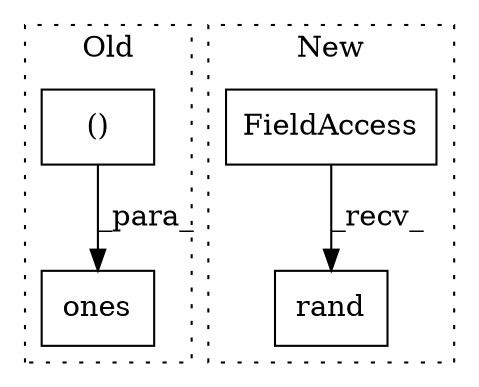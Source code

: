 digraph G {
subgraph cluster0 {
1 [label="ones" a="32" s="13064,13110" l="12,1" shape="box"];
3 [label="()" a="106" s="13076" l="19" shape="box"];
label = "Old";
style="dotted";
}
subgraph cluster1 {
2 [label="rand" a="32" s="8659,8693" l="5,1" shape="box"];
4 [label="FieldAccess" a="22" s="8646" l="12" shape="box"];
label = "New";
style="dotted";
}
3 -> 1 [label="_para_"];
4 -> 2 [label="_recv_"];
}